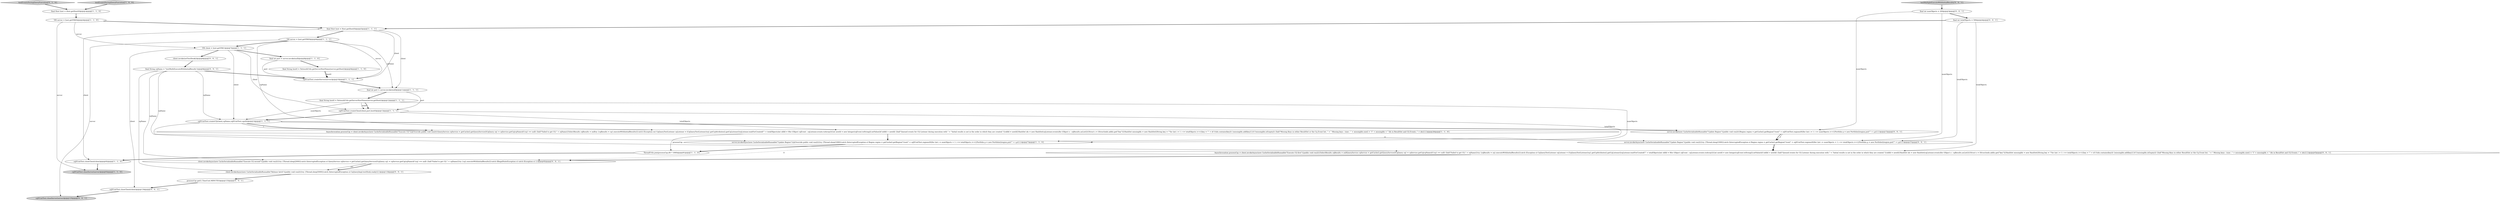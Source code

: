 digraph {
22 [style = filled, label = "final int totalObjects = 500@@@4@@@['0', '0', '1']", fillcolor = white, shape = ellipse image = "AAA0AAABBB3BBB"];
21 [style = filled, label = "final String cqName = \"testMultiExecuteWithInitialResults\"@@@9@@@['0', '0', '1']", fillcolor = white, shape = ellipse image = "AAA0AAABBB3BBB"];
15 [style = filled, label = "final String host0 = NetworkUtils.getServerHostName(server.getHost())@@@9@@@['1', '1', '0']", fillcolor = white, shape = ellipse image = "AAA0AAABBB1BBB"];
11 [style = filled, label = "cqDUnitTest.closeClient(client)@@@92@@@['1', '1', '0']", fillcolor = white, shape = ellipse image = "AAA0AAABBB1BBB"];
3 [style = filled, label = "cqDUnitTest.createServer(server)@@@10@@@['1', '1', '1']", fillcolor = white, shape = ellipse image = "AAA0AAABBB1BBB"];
25 [style = filled, label = "client.invokeAsync(new CacheSerializableRunnable(\"Execute CQ second\"){public void run2(){try {Thread.sleep(2000)}catch (InterruptedException e) QueryService cqService = getCache().getQueryService()CqQuery cq1 = cqService.getCq(cqName)if (cq1 == null) {fail(\"Failed to get CQ \" + cqName)}try {cq1.executeWithInitialResults()}catch (IllegalStateException e) catch (Exception e) }})@@@92@@@['0', '0', '1']", fillcolor = white, shape = ellipse image = "AAA0AAABBB3BBB"];
29 [style = filled, label = "AsyncInvocation processCqs = client.invokeAsync(new CacheSerializableRunnable(\"Execute CQ first\"){public void run2(){SelectResults cqResults = nullQueryService cqService = getCache().getQueryService()CqQuery cq1 = cqService.getCq(cqName)if (cq1 == null) {fail(\"Failed to get CQ \" + cqName)}try {cqResults = cq1.executeWithInitialResults()}catch (Exception e) CqQueryTestListener cqListener = (CqQueryTestListener)cq1.getCqAttributes().getCqListener()cqListener.waitForCreated(\"\" + totalObjects)int oldId = 0for (Object cqEvent : cqListener.events.toArray()){int newId = new Integer(cqEvent.toString()).intValue()if (oldId > newId) {fail(\"Queued events for CQ Listener during execution with \" + \"Initial results is not in the order in which they are created.\")}oldId = newId}HashSet ids = new HashSet(cqListener.events)for (Object o : cqResults.asList()){Struct s = (Struct)oids.add(s.get(\"key\"))}HashSet missingIds = new HashSet()String key = \"\"for (int i = 1 i <= totalObjects i++){key = \"\" + iif (!(ids.contains(key))) {missingIds.add(key)}}if (!missingIds.isEmpty()) {fail(\"Missing Keys in either ResultSet or the Cq Event list. \" + \" Missing keys : (size : \" + missingIds.size() + \"(\" + missingIds + \" Ids in ResultSet and CQ Events :\" + ids)}}})@@@45@@@['0', '0', '1']", fillcolor = white, shape = ellipse image = "AAA0AAABBB3BBB"];
19 [style = filled, label = "testMultipleExecuteWithInitialResults['0', '0', '1']", fillcolor = lightgray, shape = diamond image = "AAA0AAABBB3BBB"];
14 [style = filled, label = "VM server = host.getVM(0)@@@6@@@['1', '1', '1']", fillcolor = white, shape = ellipse image = "AAA0AAABBB1BBB"];
18 [style = filled, label = "testEventsDuringQueryExecution['0', '1', '0']", fillcolor = lightgray, shape = diamond image = "AAA0AAABBB2BBB"];
8 [style = filled, label = "server.invokeAsync(new CacheSerializableRunnable(\"Update Region\"){@Override public void run2(){try {Thread.sleep(1000)}catch (InterruptedException e) Region region = getCache().getRegion(\"/root/\" + cqDUnitTest.regions(0()for (int i = numObjects + 1 i <= totalObjects i++){Portfolio p = new Portfolio(i)region.put(\"\" + i,p)}}})@@@73@@@['1', '1', '0']", fillcolor = white, shape = ellipse image = "AAA0AAABBB1BBB"];
27 [style = filled, label = "client.invokeAsync(new CacheSerializableRunnable(\"Release latch\"){public void run2(){try {Thread.sleep(5000)}catch (InterruptedException e) CqQueryImpl.testHook.ready()}})@@@118@@@['0', '0', '1']", fillcolor = white, shape = ellipse image = "AAA0AAABBB3BBB"];
10 [style = filled, label = "AsyncInvocation processCqs = client.invokeAsync(new CacheSerializableRunnable(\"Execute CQ\"){@Override public void run2(){QueryService cqService = getCache().getQueryService()CqQuery cq1 = cqService.getCq(cqName)if (cq1 == null) {fail(\"Failed to get CQ \" + cqName)}SelectResults cqResults = nulltry {cqResults = cq1.executeWithInitialResults()}catch (Exception ex) CqQueryTestListener cqListener = (CqQueryTestListener)cq1.getCqAttributes().getCqListener()cqListener.waitForCreated(\"\" + totalObjects)int oldId = 0for (Object cqEvent : cqListener.events.toArray()){int newId = new Integer(cqEvent.toString()).intValue()if (oldId > newId) {fail(\"Queued events for CQ Listener during execution with \" + \"Initial results is not in the order in which they are created.\")}oldId = newId}HashSet ids = new HashSet(cqListener.events)for (Object o : cqResults.asList()){Struct s = (Struct)oids.add(s.get(\"key\"))}HashSet missingIds = new HashSet()String key = \"\"for (int i = 1 i <= totalObjects i++){key = \"\" + iif (!(ids.contains(key))) {missingIds.add(key)}}if (!missingIds.isEmpty()) {fail(\"Missing Keys in either ResultSet or the Cq Event list. \" + \" Missing keys : (size : \" + missingIds.size() + \"(\" + missingIds + \" Ids in ResultSet and CQ Events :\" + ids)}}})@@@26@@@['1', '1', '0']", fillcolor = white, shape = ellipse image = "AAA0AAABBB1BBB"];
1 [style = filled, label = "final Host host = Host.getHost(0)@@@3@@@['1', '1', '0']", fillcolor = white, shape = ellipse image = "AAA0AAABBB1BBB"];
7 [style = filled, label = "cqDUnitTest.createCQ(client,cqName,cqDUnitTest.cqs(0()@@@14@@@['1', '1', '1']", fillcolor = white, shape = ellipse image = "AAA0AAABBB1BBB"];
20 [style = filled, label = "final int numObjects = 200@@@3@@@['0', '0', '1']", fillcolor = white, shape = ellipse image = "AAA0AAABBB3BBB"];
4 [style = filled, label = "ThreadUtils.join(processCqs,60 * 1000)@@@91@@@['1', '1', '0']", fillcolor = white, shape = ellipse image = "AAA0AAABBB1BBB"];
23 [style = filled, label = "client.invoke(setTestHook())@@@8@@@['0', '0', '1']", fillcolor = white, shape = ellipse image = "AAA0AAABBB3BBB"];
28 [style = filled, label = "server.invokeAsync(new CacheSerializableRunnable(\"Update Region\"){public void run2(){try {Thread.sleep(1000)}catch (InterruptedException e) Region region = getCache().getRegion(\"/root/\" + cqDUnitTest.regions(0()for (int i = numObjects + 1 i <= totalObjects i++){Portfolio p = new Portfolio(i)region.put(\"\" + i,p)}}})@@@27@@@['0', '0', '1']", fillcolor = white, shape = ellipse image = "AAA0AAABBB3BBB"];
31 [style = filled, label = "cqDUnitTest.closeServer(server)@@@135@@@['0', '0', '1']", fillcolor = lightgray, shape = ellipse image = "AAA0AAABBB3BBB"];
17 [style = filled, label = "final Host host = Host.getHost(0)@@@5@@@['1', '1', '1']", fillcolor = white, shape = ellipse image = "AAA0AAABBB1BBB"];
12 [style = filled, label = "cqDUnitTest.closeServer(server)@@@93@@@['1', '1', '0']", fillcolor = lightgray, shape = ellipse image = "AAA0AAABBB1BBB"];
26 [style = filled, label = "server.invoke(new CacheSerializableRunnable(\"Update Region\"){public void run2(){Region region = getCache().getRegion(\"/root/\" + cqDUnitTest.regions(0()for (int i = 1 i <= numObjects i++){Portfolio p = new Portfolio(i)region.put(\"\" + i,p)}}})@@@15@@@['0', '0', '1']", fillcolor = white, shape = ellipse image = "AAA0AAABBB3BBB"];
24 [style = filled, label = "processCqs.get(1,TimeUnit.MINUTES)@@@133@@@['0', '0', '1']", fillcolor = white, shape = ellipse image = "AAA0AAABBB3BBB"];
30 [style = filled, label = "cqDUnitTest.closeClient(client)@@@134@@@['0', '0', '1']", fillcolor = white, shape = ellipse image = "AAA0AAABBB3BBB"];
6 [style = filled, label = "final int port = server.invoke(null)@@@8@@@['1', '1', '0']", fillcolor = white, shape = ellipse image = "AAA0AAABBB1BBB"];
5 [style = filled, label = "cqDUnitTest.createClient(client,port,host0)@@@13@@@['1', '1', '1']", fillcolor = white, shape = ellipse image = "AAA0AAABBB1BBB"];
0 [style = filled, label = "final int port = server.invoke(null)@@@11@@@['1', '1', '1']", fillcolor = white, shape = ellipse image = "AAA0AAABBB1BBB"];
13 [style = filled, label = "VM client = host.getVM(1)@@@7@@@['1', '1', '1']", fillcolor = white, shape = ellipse image = "AAA0AAABBB1BBB"];
16 [style = filled, label = "final String host0 = NetworkUtils.getServerHostName(server.getHost())@@@12@@@['1', '1', '1']", fillcolor = white, shape = ellipse image = "AAA0AAABBB1BBB"];
9 [style = filled, label = "VM server = host.getVM(0)@@@4@@@['1', '1', '0']", fillcolor = white, shape = ellipse image = "AAA0AAABBB1BBB"];
2 [style = filled, label = "testEventsDuringQueryExecution['1', '0', '0']", fillcolor = lightgray, shape = diamond image = "AAA0AAABBB1BBB"];
9->12 [style = solid, label="server"];
21->3 [style = bold, label=""];
20->26 [style = solid, label="numObjects"];
1->9 [style = bold, label=""];
11->12 [style = bold, label=""];
16->7 [style = solid, label="numObjects"];
21->27 [style = solid, label="cqName"];
10->4 [style = solid, label="processCqs"];
8->4 [style = bold, label=""];
10->28 [style = dashed, label="0"];
6->15 [style = bold, label=""];
7->10 [style = bold, label=""];
21->29 [style = solid, label="cqName"];
13->23 [style = bold, label=""];
19->20 [style = bold, label=""];
4->11 [style = bold, label=""];
21->25 [style = solid, label="cqName"];
13->6 [style = bold, label=""];
14->13 [style = bold, label=""];
10->8 [style = bold, label=""];
20->22 [style = bold, label=""];
8->25 [style = dashed, label="0"];
16->5 [style = solid, label="host0"];
9->13 [style = solid, label="server"];
7->26 [style = bold, label=""];
17->14 [style = bold, label=""];
15->3 [style = solid, label="host0"];
7->10 [style = solid, label="i"];
20->28 [style = solid, label="numObjects"];
22->17 [style = bold, label=""];
24->30 [style = bold, label=""];
13->30 [style = solid, label="client"];
28->29 [style = solid, label="i"];
29->25 [style = bold, label=""];
13->7 [style = solid, label="client"];
30->31 [style = bold, label=""];
17->11 [style = solid, label="client"];
23->21 [style = bold, label=""];
0->5 [style = solid, label="port"];
14->31 [style = solid, label="server"];
7->8 [style = solid, label="i"];
27->24 [style = bold, label=""];
14->3 [style = solid, label="server"];
22->28 [style = solid, label="totalObjects"];
25->27 [style = solid, label="err"];
9->17 [style = bold, label=""];
3->0 [style = bold, label=""];
22->29 [style = solid, label="totalObjects"];
2->1 [style = bold, label=""];
13->5 [style = solid, label="client"];
6->3 [style = solid, label="port"];
5->8 [style = solid, label="totalObjects"];
26->28 [style = bold, label=""];
15->3 [style = bold, label=""];
14->10 [style = solid, label="cqName"];
16->5 [style = bold, label=""];
5->10 [style = solid, label="totalObjects"];
18->1 [style = bold, label=""];
16->8 [style = solid, label="numObjects"];
17->0 [style = solid, label="client"];
25->27 [style = bold, label=""];
26->28 [style = solid, label="i"];
5->7 [style = bold, label=""];
28->29 [style = bold, label=""];
14->0 [style = solid, label="cqName"];
17->3 [style = solid, label="client"];
21->7 [style = solid, label="cqName"];
0->16 [style = bold, label=""];
}
